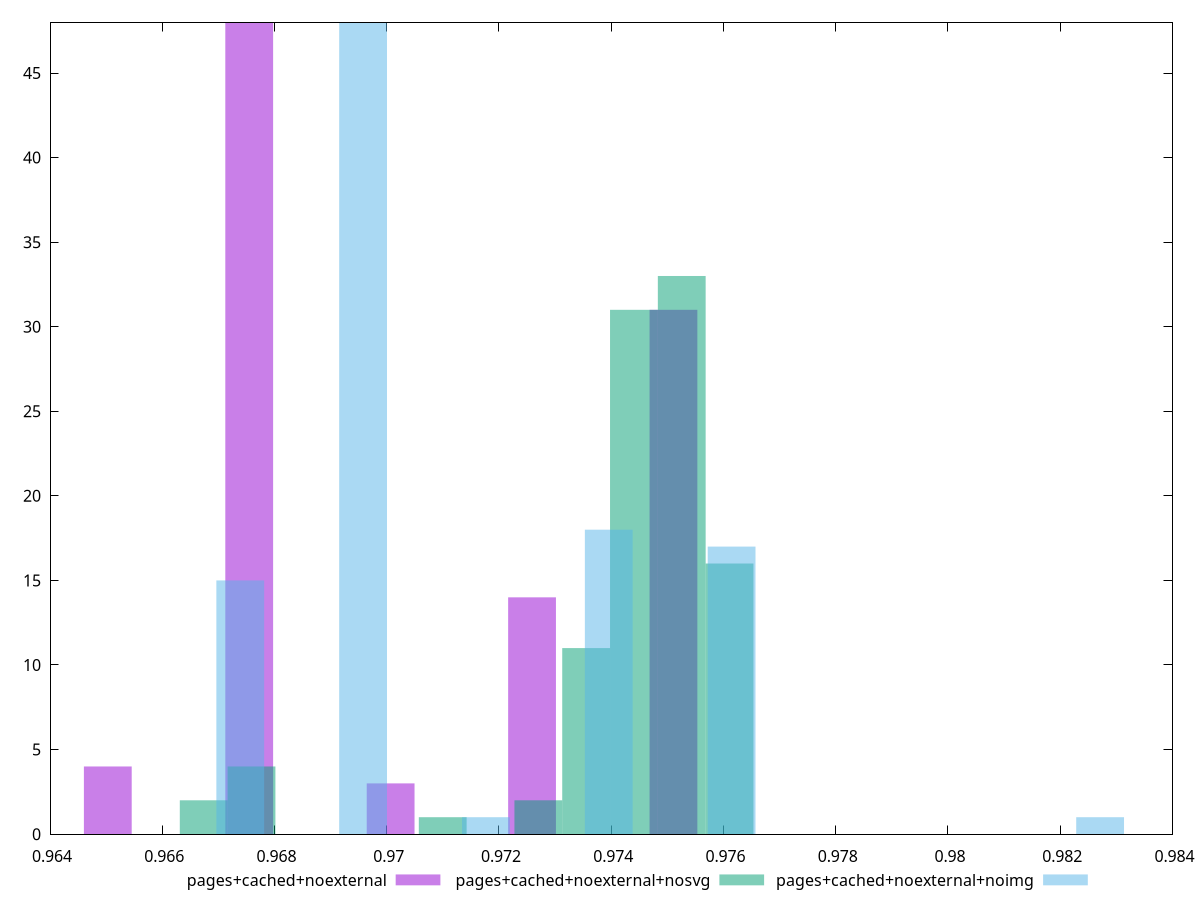 $_pagesCachedNoexternal <<EOF
0.9751083816985162 31
0.9675494019954269 48
0.9725887217974865 14
0.9700690618964567 3
0.9650297420943973 4
EOF
$_pagesCachedNoexternalNosvg <<EOF
0.9752559946503877 33
0.9761077466107811 16
0.9744042426899944 31
0.973552490729601 11
0.970997234848421 1
0.9667384750464543 2
0.9675902270068476 4
0.9727007387692077 2
EOF
$_pagesCachedNoexternalNoimg <<EOF
0.9739557964525519 18
0.9761444611636813 17
0.9695784670302933 48
0.9673898023191639 15
0.9717671317414226 1
0.9827104552970692 1
EOF
set key outside below
set terminal pngcairo
set output "report_00004_2020-11-02T20-21-41.718Z/speed-index/speed-index_pages+cached+noexternal_pages+cached+noexternal+nosvg_pages+cached+noexternal+noimg+hist.png"
set boxwidth 0.0008517519603933517
set style fill transparent solid 0.5 noborder
set yrange [0:48]
plot $_pagesCachedNoexternal title "pages+cached+noexternal" with boxes ,$_pagesCachedNoexternalNosvg title "pages+cached+noexternal+nosvg" with boxes ,$_pagesCachedNoexternalNoimg title "pages+cached+noexternal+noimg" with boxes ,
